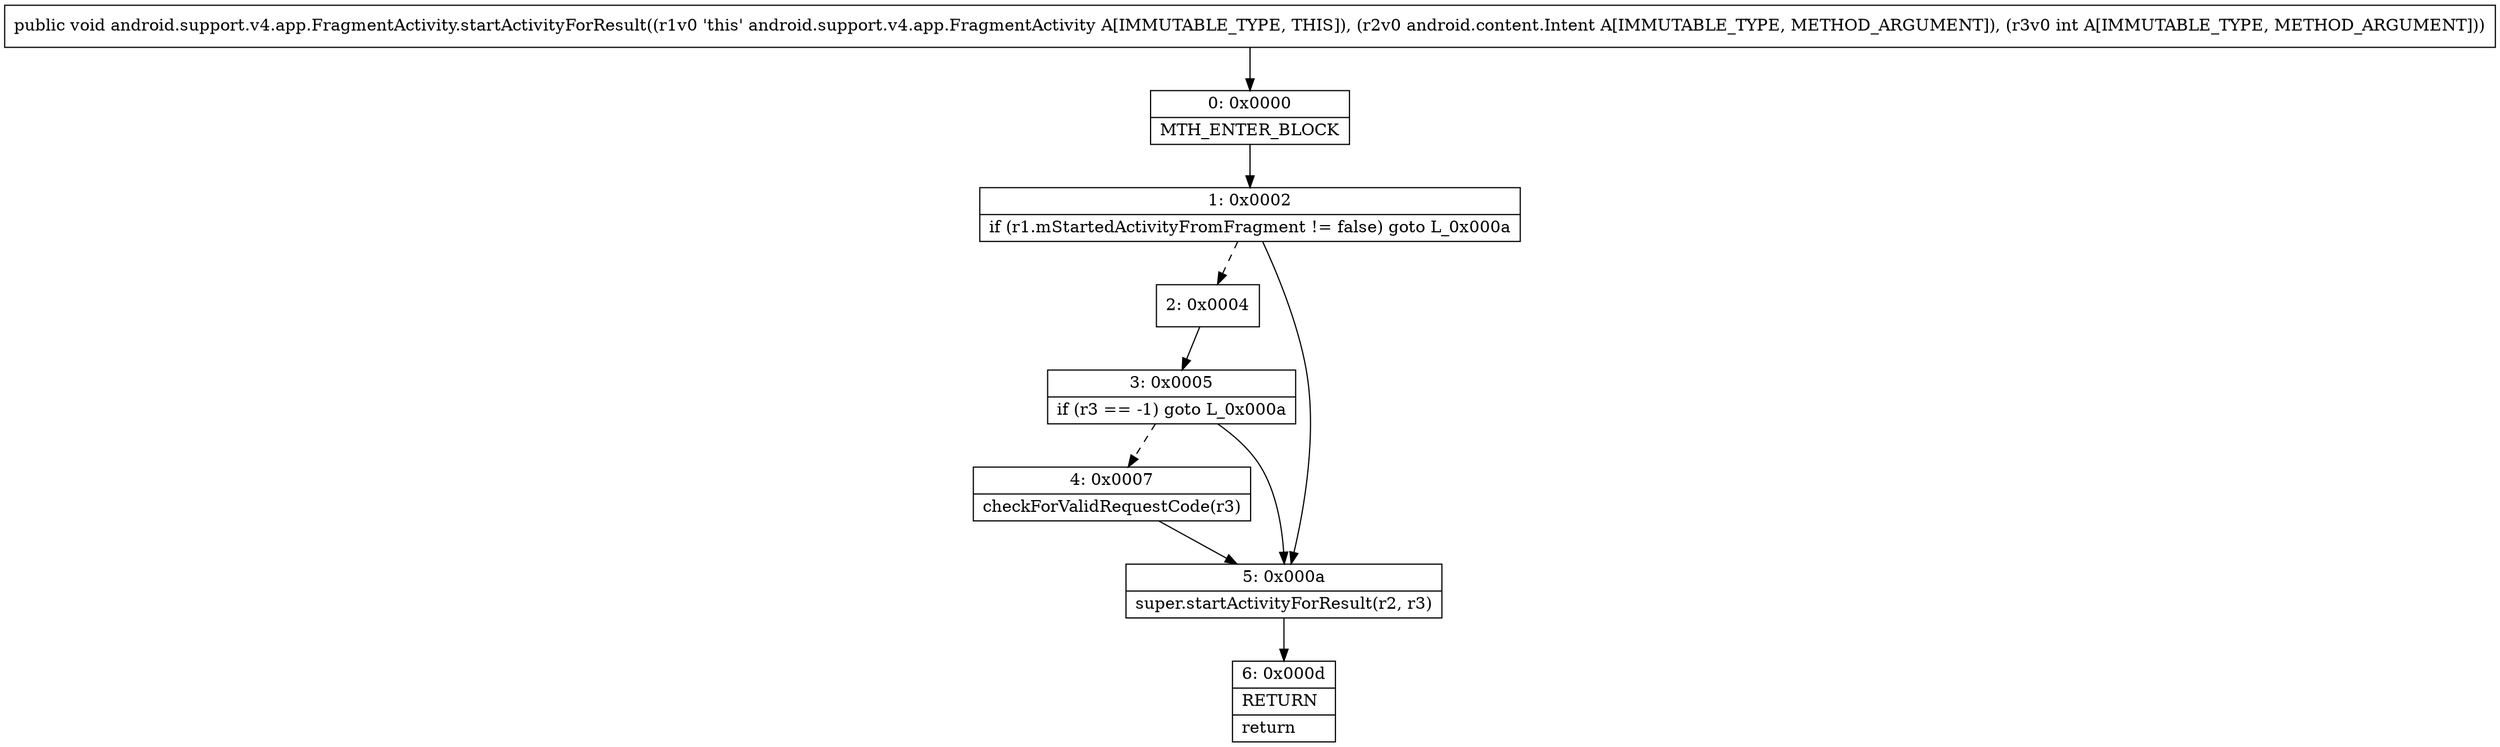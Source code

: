 digraph "CFG forandroid.support.v4.app.FragmentActivity.startActivityForResult(Landroid\/content\/Intent;I)V" {
Node_0 [shape=record,label="{0\:\ 0x0000|MTH_ENTER_BLOCK\l}"];
Node_1 [shape=record,label="{1\:\ 0x0002|if (r1.mStartedActivityFromFragment != false) goto L_0x000a\l}"];
Node_2 [shape=record,label="{2\:\ 0x0004}"];
Node_3 [shape=record,label="{3\:\ 0x0005|if (r3 == \-1) goto L_0x000a\l}"];
Node_4 [shape=record,label="{4\:\ 0x0007|checkForValidRequestCode(r3)\l}"];
Node_5 [shape=record,label="{5\:\ 0x000a|super.startActivityForResult(r2, r3)\l}"];
Node_6 [shape=record,label="{6\:\ 0x000d|RETURN\l|return\l}"];
MethodNode[shape=record,label="{public void android.support.v4.app.FragmentActivity.startActivityForResult((r1v0 'this' android.support.v4.app.FragmentActivity A[IMMUTABLE_TYPE, THIS]), (r2v0 android.content.Intent A[IMMUTABLE_TYPE, METHOD_ARGUMENT]), (r3v0 int A[IMMUTABLE_TYPE, METHOD_ARGUMENT])) }"];
MethodNode -> Node_0;
Node_0 -> Node_1;
Node_1 -> Node_2[style=dashed];
Node_1 -> Node_5;
Node_2 -> Node_3;
Node_3 -> Node_4[style=dashed];
Node_3 -> Node_5;
Node_4 -> Node_5;
Node_5 -> Node_6;
}

